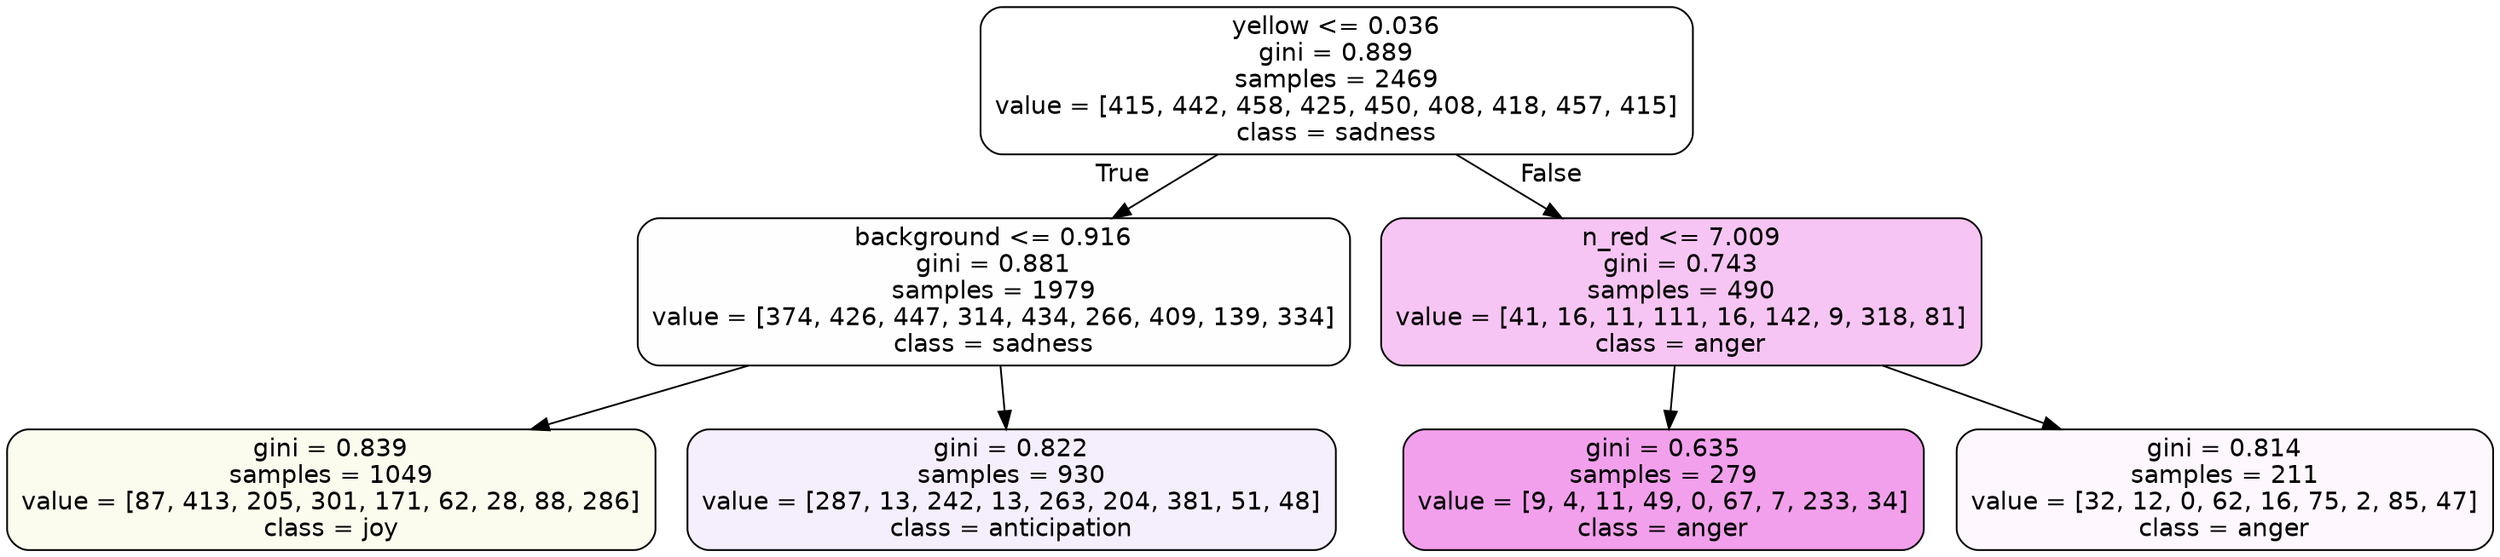 digraph Tree {
node [shape=box, style="filled, rounded", color="black", fontname=helvetica] ;
edge [fontname=helvetica] ;
0 [label="yellow <= 0.036\ngini = 0.889\nsamples = 2469\nvalue = [415, 442, 458, 425, 450, 408, 418, 457, 415]\nclass = sadness", fillcolor="#64e53900"] ;
1 [label="background <= 0.916\ngini = 0.881\nsamples = 1979\nvalue = [374, 426, 447, 314, 434, 266, 409, 139, 334]\nclass = sadness", fillcolor="#64e53901"] ;
0 -> 1 [labeldistance=2.5, labelangle=45, headlabel="True"] ;
2 [label="gini = 0.839\nsamples = 1049\nvalue = [87, 413, 205, 301, 171, 62, 28, 88, 286]\nclass = joy", fillcolor="#d7e53915"] ;
1 -> 2 ;
3 [label="gini = 0.822\nsamples = 930\nvalue = [287, 13, 242, 13, 263, 204, 381, 51, 48]\nclass = anticipation", fillcolor="#8139e514"] ;
1 -> 3 ;
4 [label="n_red <= 7.009\ngini = 0.743\nsamples = 490\nvalue = [41, 16, 11, 111, 16, 142, 9, 318, 81]\nclass = anger", fillcolor="#e539d74a"] ;
0 -> 4 [labeldistance=2.5, labelangle=-45, headlabel="False"] ;
5 [label="gini = 0.635\nsamples = 279\nvalue = [9, 4, 11, 49, 0, 67, 7, 233, 34]\nclass = anger", fillcolor="#e539d77a"] ;
4 -> 5 ;
6 [label="gini = 0.814\nsamples = 211\nvalue = [32, 12, 0, 62, 16, 75, 2, 85, 47]\nclass = anger", fillcolor="#e539d70a"] ;
4 -> 6 ;
}